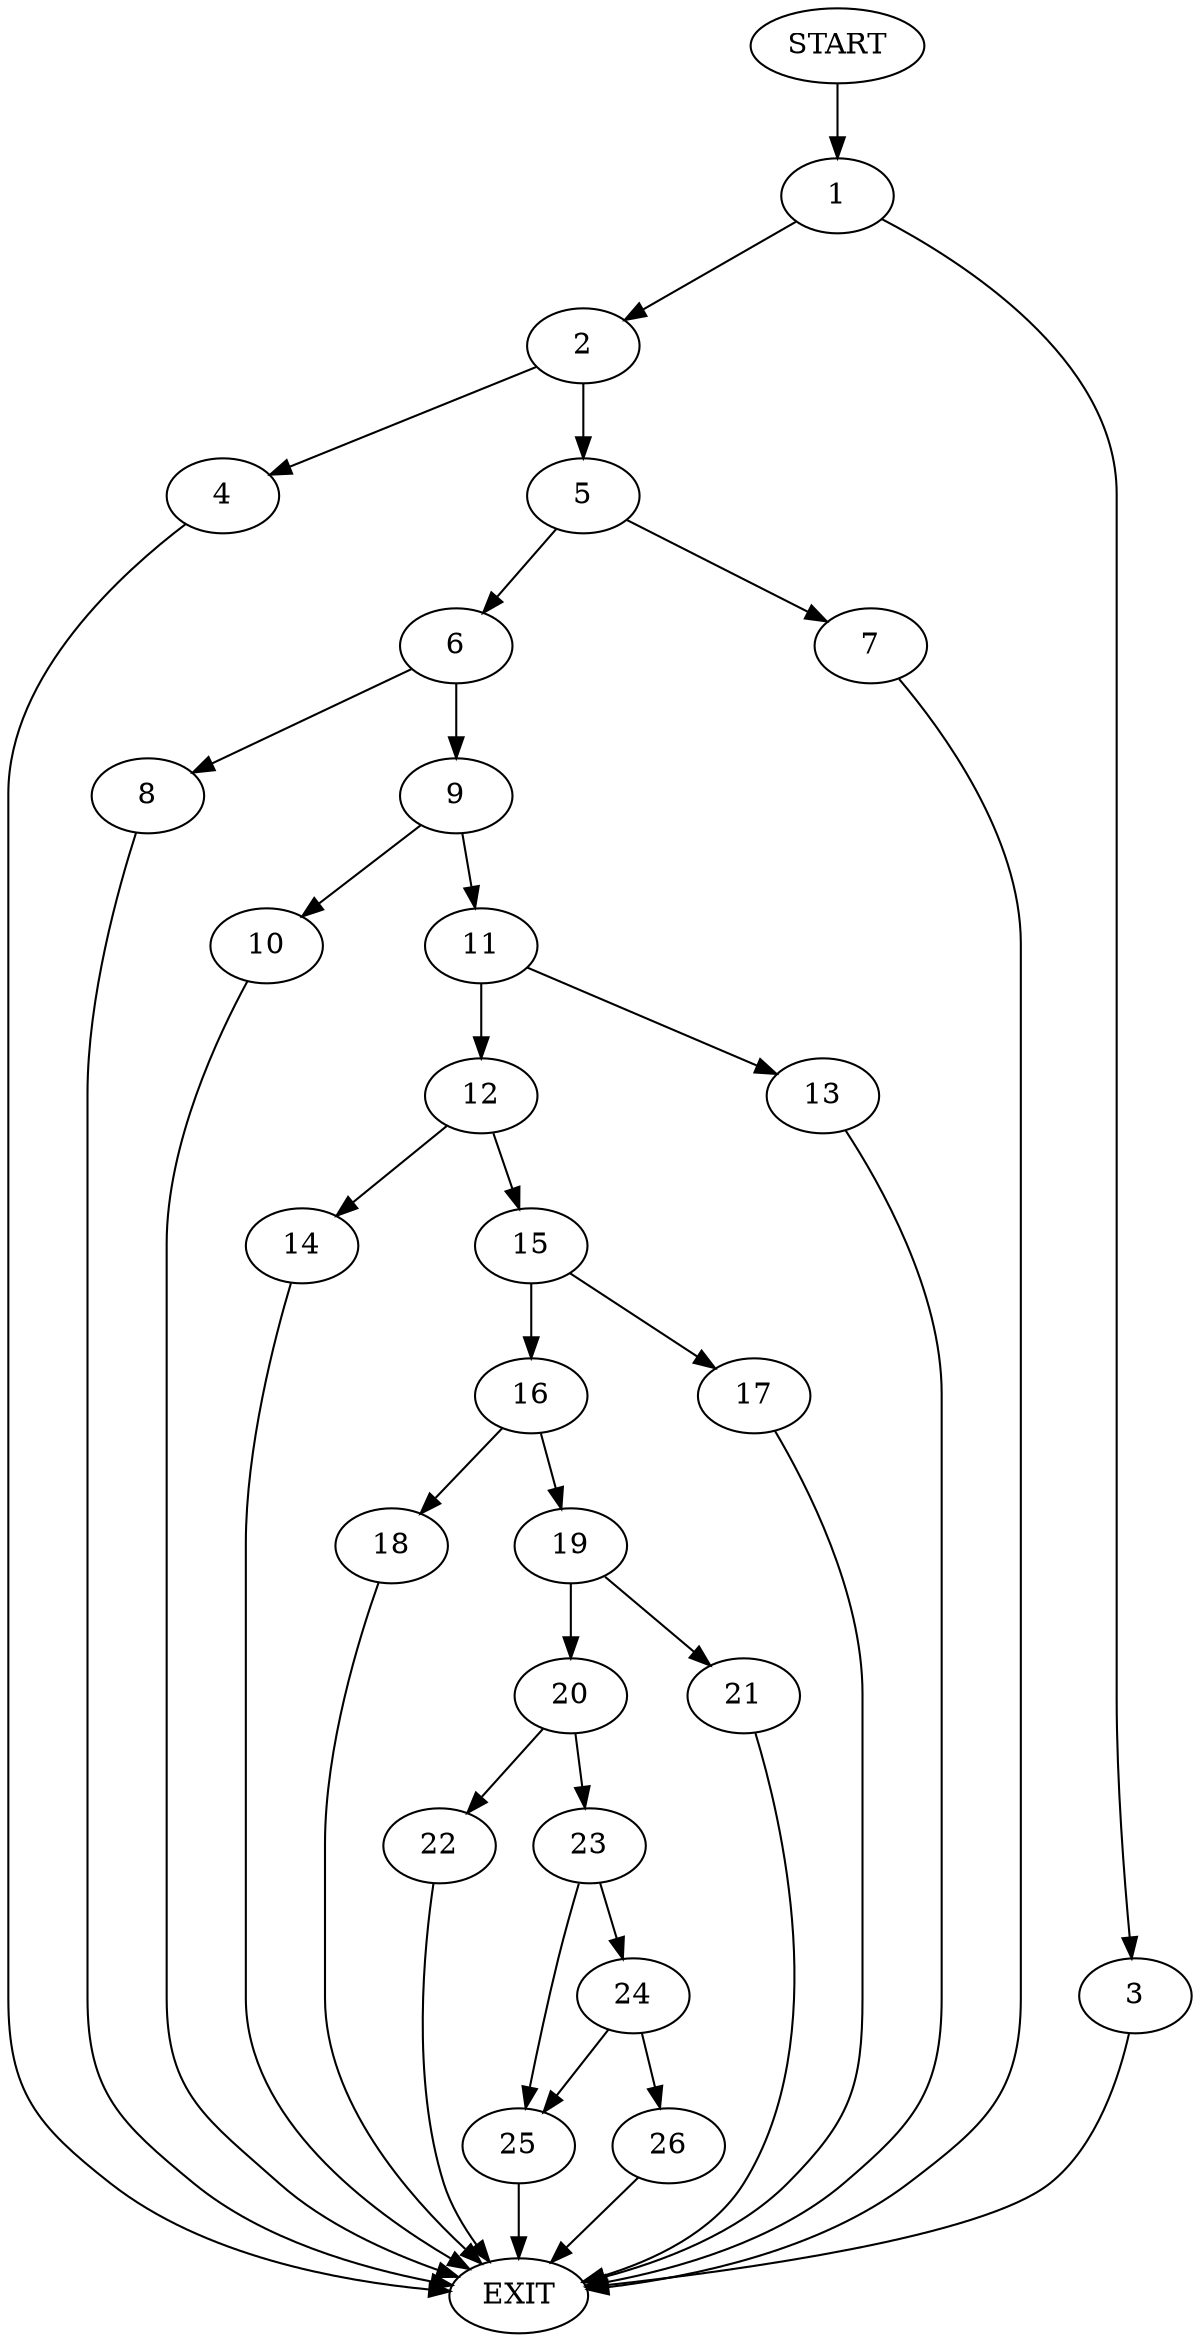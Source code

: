 digraph {
0 [label="START"]
27 [label="EXIT"]
0 -> 1
1 -> 2
1 -> 3
2 -> 4
2 -> 5
3 -> 27
4 -> 27
5 -> 6
5 -> 7
6 -> 8
6 -> 9
7 -> 27
8 -> 27
9 -> 10
9 -> 11
11 -> 12
11 -> 13
10 -> 27
13 -> 27
12 -> 14
12 -> 15
15 -> 16
15 -> 17
14 -> 27
16 -> 18
16 -> 19
17 -> 27
18 -> 27
19 -> 20
19 -> 21
20 -> 22
20 -> 23
21 -> 27
22 -> 27
23 -> 24
23 -> 25
25 -> 27
24 -> 25
24 -> 26
26 -> 27
}
